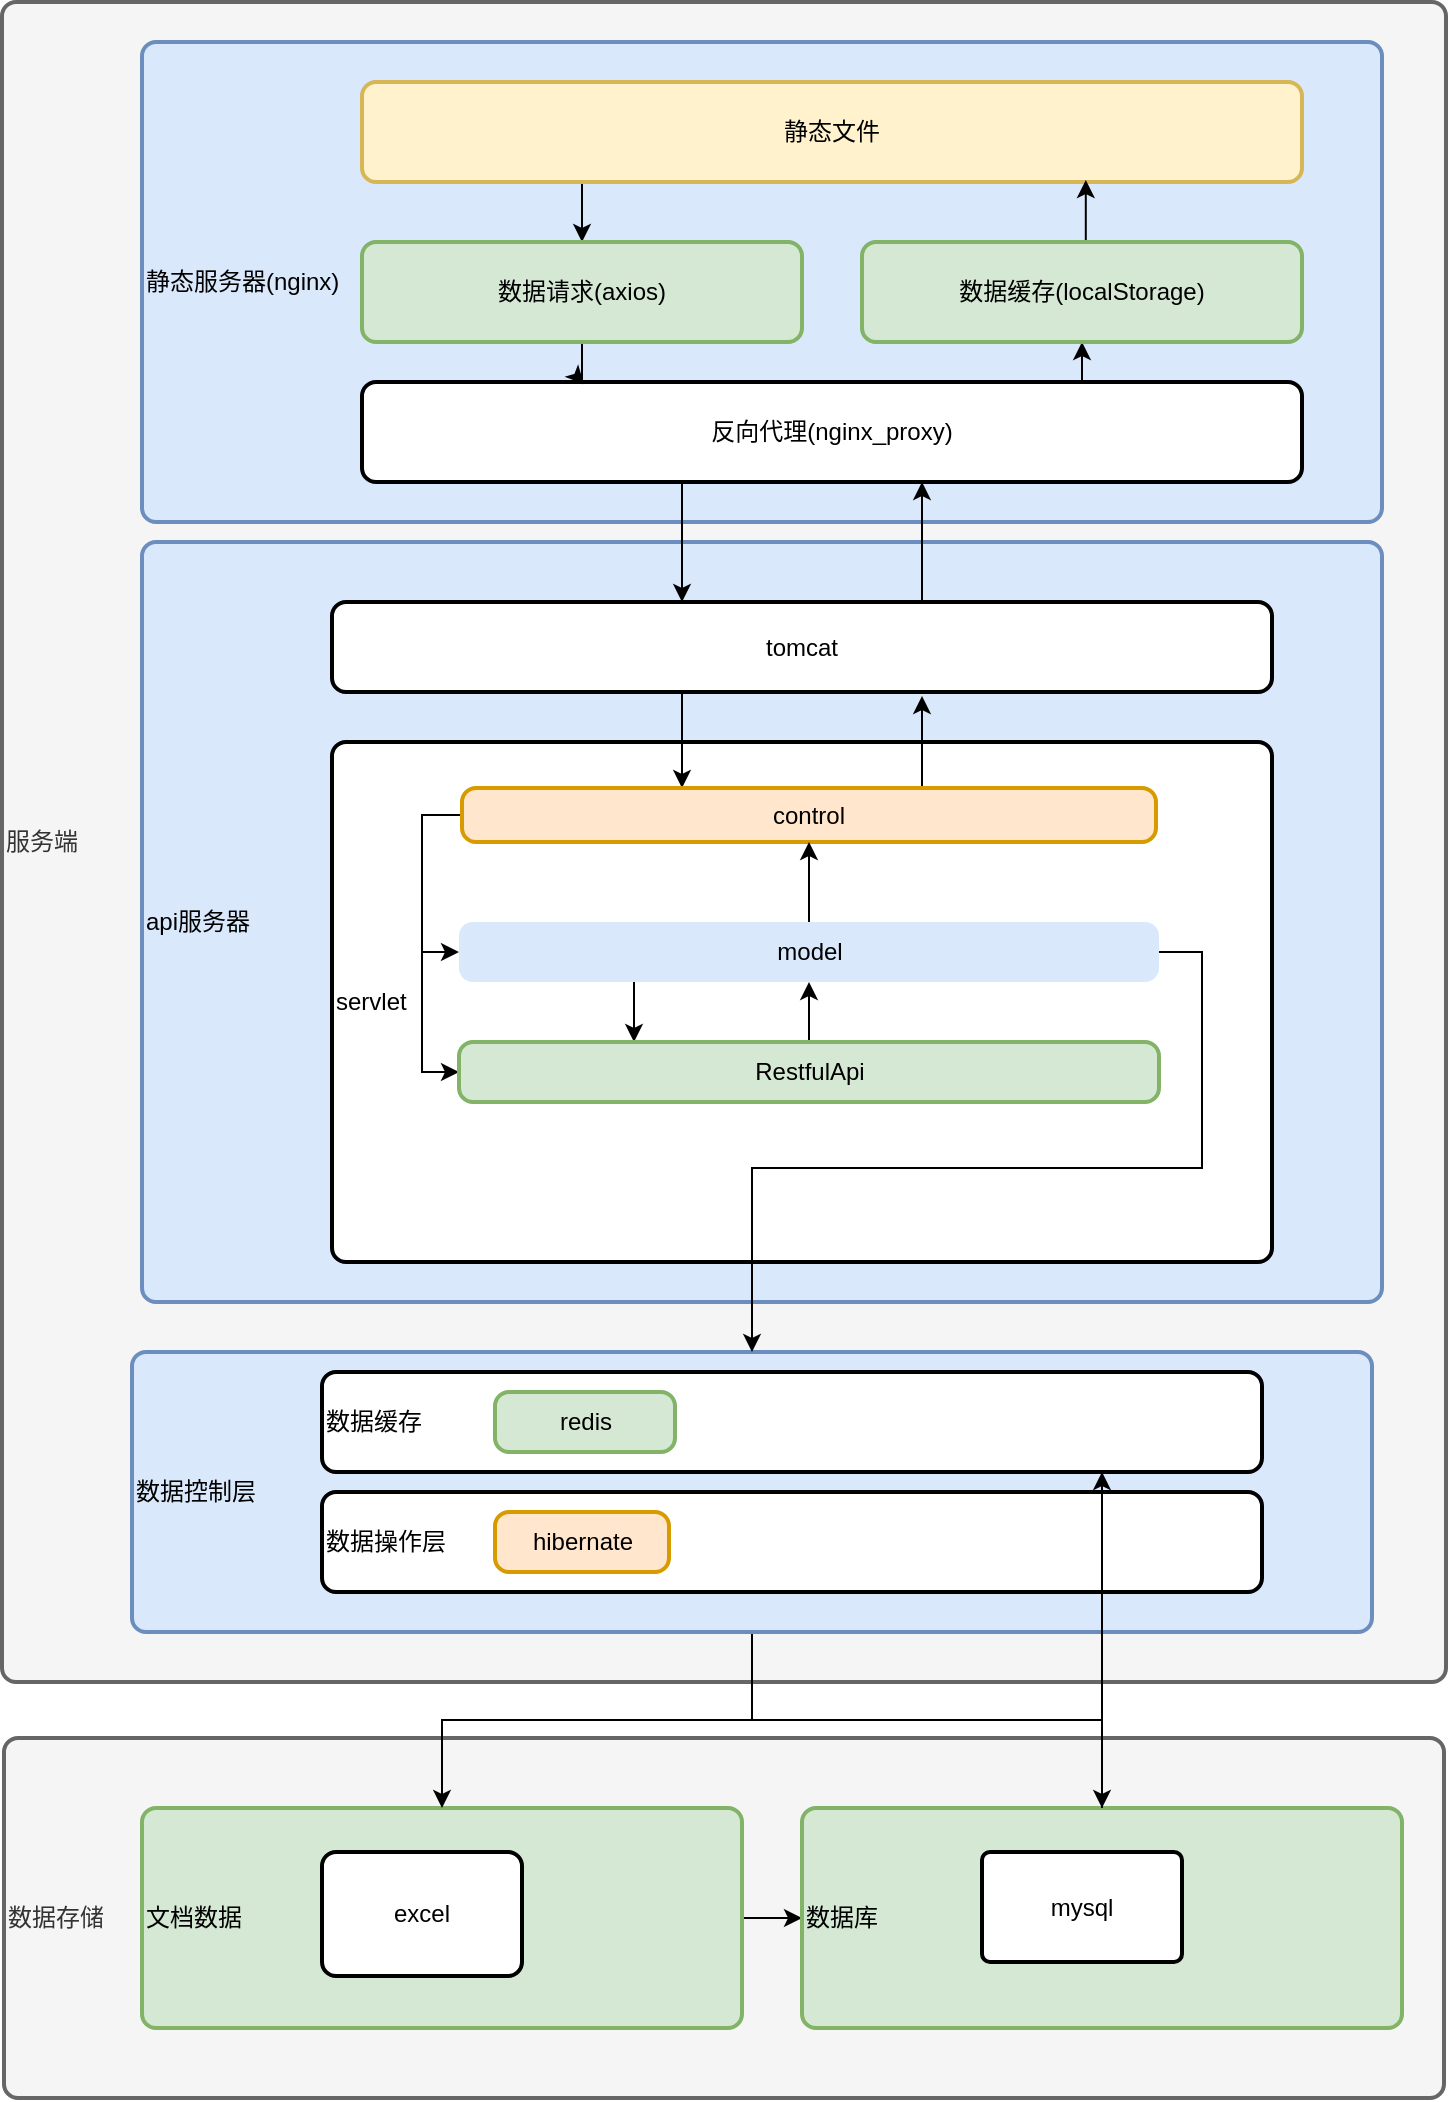 <mxfile version="12.2.2" type="device" pages="1"><diagram id="7jPPm7iH0wnxeRGIYmkB" name="Page-1"><mxGraphModel dx="2720" dy="3761" grid="1" gridSize="10" guides="1" tooltips="1" connect="1" arrows="1" fold="1" page="1" pageScale="1" pageWidth="1654" pageHeight="2336" math="0" shadow="0"><root><mxCell id="0"/><mxCell id="1" parent="0"/><mxCell id="XpB7v94DZIOK_ySKfJMD-5" value="服务端" style="rounded=1;whiteSpace=wrap;html=1;absoluteArcSize=1;arcSize=14;strokeWidth=2;align=left;fillColor=#f5f5f5;strokeColor=#666666;fontColor=#333333;" parent="1" vertex="1"><mxGeometry x="400" y="-2280" width="722" height="840" as="geometry"/></mxCell><mxCell id="XpB7v94DZIOK_ySKfJMD-7" value="数据存储" style="rounded=1;whiteSpace=wrap;html=1;absoluteArcSize=1;arcSize=14;strokeWidth=2;align=left;fillColor=#f5f5f5;strokeColor=#666666;fontColor=#333333;" parent="1" vertex="1"><mxGeometry x="401" y="-1412" width="720" height="180" as="geometry"/></mxCell><mxCell id="XpB7v94DZIOK_ySKfJMD-8" value="&lt;div&gt;&lt;span&gt;静态服务器(nginx)&lt;/span&gt;&lt;/div&gt;" style="rounded=1;whiteSpace=wrap;html=1;absoluteArcSize=1;arcSize=14;strokeWidth=2;align=left;fillColor=#dae8fc;strokeColor=#6c8ebf;" parent="1" vertex="1"><mxGeometry x="470" y="-2260" width="620" height="240" as="geometry"/></mxCell><mxCell id="6TBi-B_YiSkuvI5HpwhX-7" style="edgeStyle=orthogonalEdgeStyle;rounded=0;orthogonalLoop=1;jettySize=auto;html=1;" parent="1" source="XpB7v94DZIOK_ySKfJMD-9" target="XpB7v94DZIOK_ySKfJMD-12" edge="1"><mxGeometry relative="1" as="geometry"><Array as="points"><mxPoint x="690" y="-2170"/><mxPoint x="690" y="-2170"/></Array></mxGeometry></mxCell><mxCell id="XpB7v94DZIOK_ySKfJMD-9" value="静态文件" style="rounded=1;whiteSpace=wrap;html=1;absoluteArcSize=1;arcSize=14;strokeWidth=2;align=center;fillColor=#fff2cc;strokeColor=#d6b656;" parent="1" vertex="1"><mxGeometry x="580" y="-2240" width="470" height="50" as="geometry"/></mxCell><mxCell id="6TBi-B_YiSkuvI5HpwhX-30" style="edgeStyle=orthogonalEdgeStyle;rounded=0;orthogonalLoop=1;jettySize=auto;html=1;exitX=0.75;exitY=0;exitDx=0;exitDy=0;" parent="1" source="XpB7v94DZIOK_ySKfJMD-10" target="inMKU__jvrchjMA0x6f1-1" edge="1"><mxGeometry relative="1" as="geometry"><Array as="points"><mxPoint x="940" y="-2100"/><mxPoint x="940" y="-2100"/></Array></mxGeometry></mxCell><mxCell id="XpB7v94DZIOK_ySKfJMD-10" value="反向代理(nginx_proxy)" style="rounded=1;whiteSpace=wrap;html=1;absoluteArcSize=1;arcSize=14;strokeWidth=2;" parent="1" vertex="1"><mxGeometry x="580" y="-2090" width="470" height="50" as="geometry"/></mxCell><mxCell id="6TBi-B_YiSkuvI5HpwhX-9" style="edgeStyle=orthogonalEdgeStyle;rounded=0;orthogonalLoop=1;jettySize=auto;html=1;entryX=0.236;entryY=0.02;entryDx=0;entryDy=0;entryPerimeter=0;" parent="1" source="XpB7v94DZIOK_ySKfJMD-12" target="XpB7v94DZIOK_ySKfJMD-10" edge="1"><mxGeometry relative="1" as="geometry"/></mxCell><mxCell id="XpB7v94DZIOK_ySKfJMD-12" value="数据请求(axios)" style="rounded=1;whiteSpace=wrap;html=1;absoluteArcSize=1;arcSize=14;strokeWidth=2;fillColor=#d5e8d4;strokeColor=#82b366;" parent="1" vertex="1"><mxGeometry x="580" y="-2160" width="220" height="50" as="geometry"/></mxCell><mxCell id="XpB7v94DZIOK_ySKfJMD-13" value="api服务器" style="rounded=1;whiteSpace=wrap;html=1;absoluteArcSize=1;arcSize=14;strokeWidth=2;align=left;fillColor=#dae8fc;strokeColor=#6c8ebf;" parent="1" vertex="1"><mxGeometry x="470" y="-2010" width="620" height="380" as="geometry"/></mxCell><mxCell id="XpB7v94DZIOK_ySKfJMD-16" value="servlet" style="rounded=1;whiteSpace=wrap;html=1;absoluteArcSize=1;arcSize=14;strokeWidth=2;align=left;" parent="1" vertex="1"><mxGeometry x="565" y="-1910" width="470" height="260" as="geometry"/></mxCell><mxCell id="6TBi-B_YiSkuvI5HpwhX-27" style="edgeStyle=orthogonalEdgeStyle;rounded=0;orthogonalLoop=1;jettySize=auto;html=1;exitX=1;exitY=0.5;exitDx=0;exitDy=0;entryX=0;entryY=0.5;entryDx=0;entryDy=0;" parent="1" source="XpB7v94DZIOK_ySKfJMD-19" target="nuQrW14JLljQLdvF4mcI-1" edge="1"><mxGeometry relative="1" as="geometry"/></mxCell><mxCell id="XpB7v94DZIOK_ySKfJMD-19" value="文档数据" style="rounded=1;whiteSpace=wrap;html=1;absoluteArcSize=1;arcSize=14;strokeWidth=2;align=left;fillColor=#d5e8d4;strokeColor=#82b366;" parent="1" vertex="1"><mxGeometry x="470" y="-1377" width="300" height="110" as="geometry"/></mxCell><mxCell id="6TBi-B_YiSkuvI5HpwhX-24" style="edgeStyle=orthogonalEdgeStyle;rounded=0;orthogonalLoop=1;jettySize=auto;html=1;" parent="1" source="XpB7v94DZIOK_ySKfJMD-22" target="XpB7v94DZIOK_ySKfJMD-19" edge="1"><mxGeometry relative="1" as="geometry"/></mxCell><mxCell id="6TBi-B_YiSkuvI5HpwhX-26" style="edgeStyle=orthogonalEdgeStyle;rounded=0;orthogonalLoop=1;jettySize=auto;html=1;" parent="1" source="XpB7v94DZIOK_ySKfJMD-22" target="nuQrW14JLljQLdvF4mcI-1" edge="1"><mxGeometry relative="1" as="geometry"/></mxCell><mxCell id="XpB7v94DZIOK_ySKfJMD-22" value="数据控制层" style="rounded=1;whiteSpace=wrap;html=1;absoluteArcSize=1;arcSize=14;strokeWidth=2;align=left;fillColor=#dae8fc;strokeColor=#6c8ebf;" parent="1" vertex="1"><mxGeometry x="465" y="-1605" width="620" height="140" as="geometry"/></mxCell><mxCell id="nuQrW14JLljQLdvF4mcI-1" value="&lt;font style=&quot;vertical-align: inherit&quot;&gt;&lt;font style=&quot;vertical-align: inherit&quot;&gt;数据库&lt;/font&gt;&lt;/font&gt;" style="rounded=1;whiteSpace=wrap;html=1;absoluteArcSize=1;arcSize=14;strokeWidth=2;align=left;fillColor=#d5e8d4;strokeColor=#82b366;" parent="1" vertex="1"><mxGeometry x="800" y="-1377" width="300" height="110" as="geometry"/></mxCell><mxCell id="3HGdbjZrgYsBjwfk-PoF-1" value="数据缓存" style="rounded=1;whiteSpace=wrap;html=1;absoluteArcSize=1;arcSize=14;strokeWidth=2;align=left;" parent="1" vertex="1"><mxGeometry x="560" y="-1595" width="470" height="50" as="geometry"/></mxCell><mxCell id="3HGdbjZrgYsBjwfk-PoF-2" value="&lt;font style=&quot;vertical-align: inherit&quot;&gt;&lt;font style=&quot;vertical-align: inherit&quot;&gt;数据操作层&lt;/font&gt;&lt;/font&gt;" style="rounded=1;whiteSpace=wrap;html=1;absoluteArcSize=1;arcSize=14;strokeWidth=2;align=left;" parent="1" vertex="1"><mxGeometry x="560" y="-1535" width="470" height="50" as="geometry"/></mxCell><mxCell id="3HGdbjZrgYsBjwfk-PoF-3" value="redis" style="rounded=1;whiteSpace=wrap;html=1;absoluteArcSize=1;arcSize=14;strokeWidth=2;fillColor=#d5e8d4;strokeColor=#82b366;" parent="1" vertex="1"><mxGeometry x="646.5" y="-1585" width="90" height="30" as="geometry"/></mxCell><mxCell id="3HGdbjZrgYsBjwfk-PoF-4" value="excel" style="rounded=1;whiteSpace=wrap;html=1;absoluteArcSize=1;arcSize=14;strokeWidth=2;" parent="1" vertex="1"><mxGeometry x="560" y="-1355" width="100" height="62" as="geometry"/></mxCell><mxCell id="3HGdbjZrgYsBjwfk-PoF-5" value="mysql" style="rounded=1;whiteSpace=wrap;html=1;absoluteArcSize=1;arcSize=8;strokeWidth=2;" parent="1" vertex="1"><mxGeometry x="890" y="-1355" width="100" height="55" as="geometry"/></mxCell><mxCell id="6TBi-B_YiSkuvI5HpwhX-31" style="edgeStyle=orthogonalEdgeStyle;rounded=0;orthogonalLoop=1;jettySize=auto;html=1;exitX=0.5;exitY=0;exitDx=0;exitDy=0;entryX=0.77;entryY=0.98;entryDx=0;entryDy=0;entryPerimeter=0;" parent="1" source="inMKU__jvrchjMA0x6f1-1" target="XpB7v94DZIOK_ySKfJMD-9" edge="1"><mxGeometry relative="1" as="geometry"/></mxCell><mxCell id="inMKU__jvrchjMA0x6f1-1" value="数据缓存(localStorage)" style="rounded=1;whiteSpace=wrap;html=1;absoluteArcSize=1;arcSize=14;strokeWidth=2;fillColor=#d5e8d4;strokeColor=#82b366;" parent="1" vertex="1"><mxGeometry x="830" y="-2160" width="220" height="50" as="geometry"/></mxCell><mxCell id="6TBi-B_YiSkuvI5HpwhX-15" style="edgeStyle=orthogonalEdgeStyle;rounded=0;orthogonalLoop=1;jettySize=auto;html=1;" parent="1" source="inMKU__jvrchjMA0x6f1-3" edge="1"><mxGeometry relative="1" as="geometry"><mxPoint x="860" y="-2040" as="targetPoint"/><Array as="points"><mxPoint x="860" y="-2040"/></Array></mxGeometry></mxCell><mxCell id="6TBi-B_YiSkuvI5HpwhX-38" style="edgeStyle=orthogonalEdgeStyle;rounded=0;orthogonalLoop=1;jettySize=auto;html=1;" parent="1" source="inMKU__jvrchjMA0x6f1-3" target="inMKU__jvrchjMA0x6f1-5" edge="1"><mxGeometry relative="1" as="geometry"><Array as="points"><mxPoint x="740" y="-1920"/><mxPoint x="740" y="-1920"/></Array></mxGeometry></mxCell><mxCell id="inMKU__jvrchjMA0x6f1-3" value="tomcat" style="rounded=1;whiteSpace=wrap;html=1;absoluteArcSize=1;arcSize=14;strokeWidth=2;" parent="1" vertex="1"><mxGeometry x="565" y="-1980" width="470" height="45" as="geometry"/></mxCell><mxCell id="6TBi-B_YiSkuvI5HpwhX-19" style="edgeStyle=orthogonalEdgeStyle;rounded=0;orthogonalLoop=1;jettySize=auto;html=1;entryX=0;entryY=0.5;entryDx=0;entryDy=0;" parent="1" source="inMKU__jvrchjMA0x6f1-5" target="inMKU__jvrchjMA0x6f1-7" edge="1"><mxGeometry relative="1" as="geometry"><Array as="points"><mxPoint x="610" y="-1873"/><mxPoint x="610" y="-1745"/></Array></mxGeometry></mxCell><mxCell id="6TBi-B_YiSkuvI5HpwhX-22" style="edgeStyle=orthogonalEdgeStyle;rounded=0;orthogonalLoop=1;jettySize=auto;html=1;entryX=0;entryY=0.5;entryDx=0;entryDy=0;" parent="1" source="inMKU__jvrchjMA0x6f1-5" target="inMKU__jvrchjMA0x6f1-6" edge="1"><mxGeometry relative="1" as="geometry"><Array as="points"><mxPoint x="610" y="-1873"/><mxPoint x="610" y="-1805"/></Array></mxGeometry></mxCell><mxCell id="6TBi-B_YiSkuvI5HpwhX-37" style="edgeStyle=orthogonalEdgeStyle;rounded=0;orthogonalLoop=1;jettySize=auto;html=1;" parent="1" edge="1"><mxGeometry relative="1" as="geometry"><mxPoint x="870" y="-1887" as="sourcePoint"/><mxPoint x="860" y="-1933" as="targetPoint"/><Array as="points"><mxPoint x="860" y="-1887"/></Array></mxGeometry></mxCell><mxCell id="inMKU__jvrchjMA0x6f1-5" value="control" style="rounded=1;whiteSpace=wrap;html=1;absoluteArcSize=1;arcSize=14;strokeWidth=2;fillColor=#ffe6cc;strokeColor=#d79b00;" parent="1" vertex="1"><mxGeometry x="630" y="-1887" width="347" height="27" as="geometry"/></mxCell><mxCell id="6TBi-B_YiSkuvI5HpwhX-18" style="edgeStyle=orthogonalEdgeStyle;rounded=0;orthogonalLoop=1;jettySize=auto;html=1;" parent="1" source="inMKU__jvrchjMA0x6f1-6" target="XpB7v94DZIOK_ySKfJMD-22" edge="1"><mxGeometry relative="1" as="geometry"><Array as="points"><mxPoint x="1000" y="-1805"/><mxPoint x="1000" y="-1697"/><mxPoint x="775" y="-1697"/></Array></mxGeometry></mxCell><mxCell id="6TBi-B_YiSkuvI5HpwhX-33" style="edgeStyle=orthogonalEdgeStyle;rounded=0;orthogonalLoop=1;jettySize=auto;html=1;exitX=0.25;exitY=1;exitDx=0;exitDy=0;entryX=0.25;entryY=0;entryDx=0;entryDy=0;" parent="1" source="inMKU__jvrchjMA0x6f1-6" target="inMKU__jvrchjMA0x6f1-7" edge="1"><mxGeometry relative="1" as="geometry"/></mxCell><mxCell id="6TBi-B_YiSkuvI5HpwhX-34" style="edgeStyle=orthogonalEdgeStyle;rounded=0;orthogonalLoop=1;jettySize=auto;html=1;exitX=0.5;exitY=0;exitDx=0;exitDy=0;entryX=0.5;entryY=1;entryDx=0;entryDy=0;" parent="1" source="inMKU__jvrchjMA0x6f1-6" target="inMKU__jvrchjMA0x6f1-5" edge="1"><mxGeometry relative="1" as="geometry"/></mxCell><mxCell id="inMKU__jvrchjMA0x6f1-6" value="model" style="rounded=1;whiteSpace=wrap;html=1;absoluteArcSize=1;arcSize=14;strokeWidth=2;fillColor=#dae8fc;strokeColor=none;" parent="1" vertex="1"><mxGeometry x="628.5" y="-1820" width="350" height="30" as="geometry"/></mxCell><mxCell id="6TBi-B_YiSkuvI5HpwhX-32" style="edgeStyle=orthogonalEdgeStyle;rounded=0;orthogonalLoop=1;jettySize=auto;html=1;entryX=0.5;entryY=1;entryDx=0;entryDy=0;" parent="1" source="inMKU__jvrchjMA0x6f1-7" target="inMKU__jvrchjMA0x6f1-6" edge="1"><mxGeometry relative="1" as="geometry"/></mxCell><mxCell id="inMKU__jvrchjMA0x6f1-7" value="RestfulApi" style="rounded=1;whiteSpace=wrap;html=1;absoluteArcSize=1;arcSize=14;strokeWidth=2;fillColor=#d5e8d4;strokeColor=#82b366;" parent="1" vertex="1"><mxGeometry x="628.5" y="-1760" width="350" height="30" as="geometry"/></mxCell><mxCell id="inMKU__jvrchjMA0x6f1-8" value="hibernate" style="rounded=1;whiteSpace=wrap;html=1;absoluteArcSize=1;arcSize=14;strokeWidth=2;fillColor=#ffe6cc;strokeColor=#d79b00;" parent="1" vertex="1"><mxGeometry x="646.5" y="-1525" width="87" height="30" as="geometry"/></mxCell><mxCell id="6TBi-B_YiSkuvI5HpwhX-14" style="edgeStyle=orthogonalEdgeStyle;rounded=0;orthogonalLoop=1;jettySize=auto;html=1;" parent="1" source="XpB7v94DZIOK_ySKfJMD-10" edge="1"><mxGeometry relative="1" as="geometry"><mxPoint x="740" y="-1980" as="targetPoint"/><Array as="points"><mxPoint x="740" y="-1980"/></Array></mxGeometry></mxCell><mxCell id="6TBi-B_YiSkuvI5HpwhX-29" style="edgeStyle=orthogonalEdgeStyle;rounded=0;orthogonalLoop=1;jettySize=auto;html=1;" parent="1" source="nuQrW14JLljQLdvF4mcI-1" target="3HGdbjZrgYsBjwfk-PoF-1" edge="1"><mxGeometry relative="1" as="geometry"><Array as="points"><mxPoint x="950" y="-1510"/><mxPoint x="950" y="-1510"/></Array></mxGeometry></mxCell></root></mxGraphModel></diagram></mxfile>